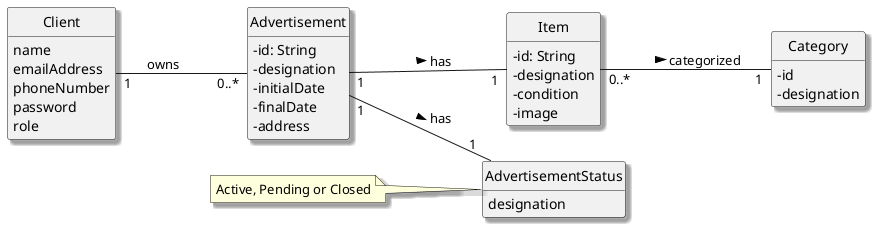 @startuml
skinparam monochrome false
skinparam packageStyle rectangle
skinparam shadowing true
left to right direction
skinparam classAttributeIconSize 0
hide circle
hide methods

class Client {
    name
    emailAddress
    phoneNumber
    password
    role
}

class Category {
    - id
    - designation
}

class Item {
    - id: String
    - designation
    - condition
    - image
}

class Advertisement {
    - id: String
    - designation
    - initialDate
    - finalDate
    - address
}

enum AdvertisementStatus {
    designation
}

note left of AdvertisementStatus
Active, Pending or Closed
endnote

' --- Associações ---
Client "1" -- "0..*" Advertisement : owns
Advertisement "1" -- "1" Item : has >
Item "0..*" -- "1" Category: categorized >
Advertisement "1" -- "1" AdvertisementStatus: has >
@enduml
